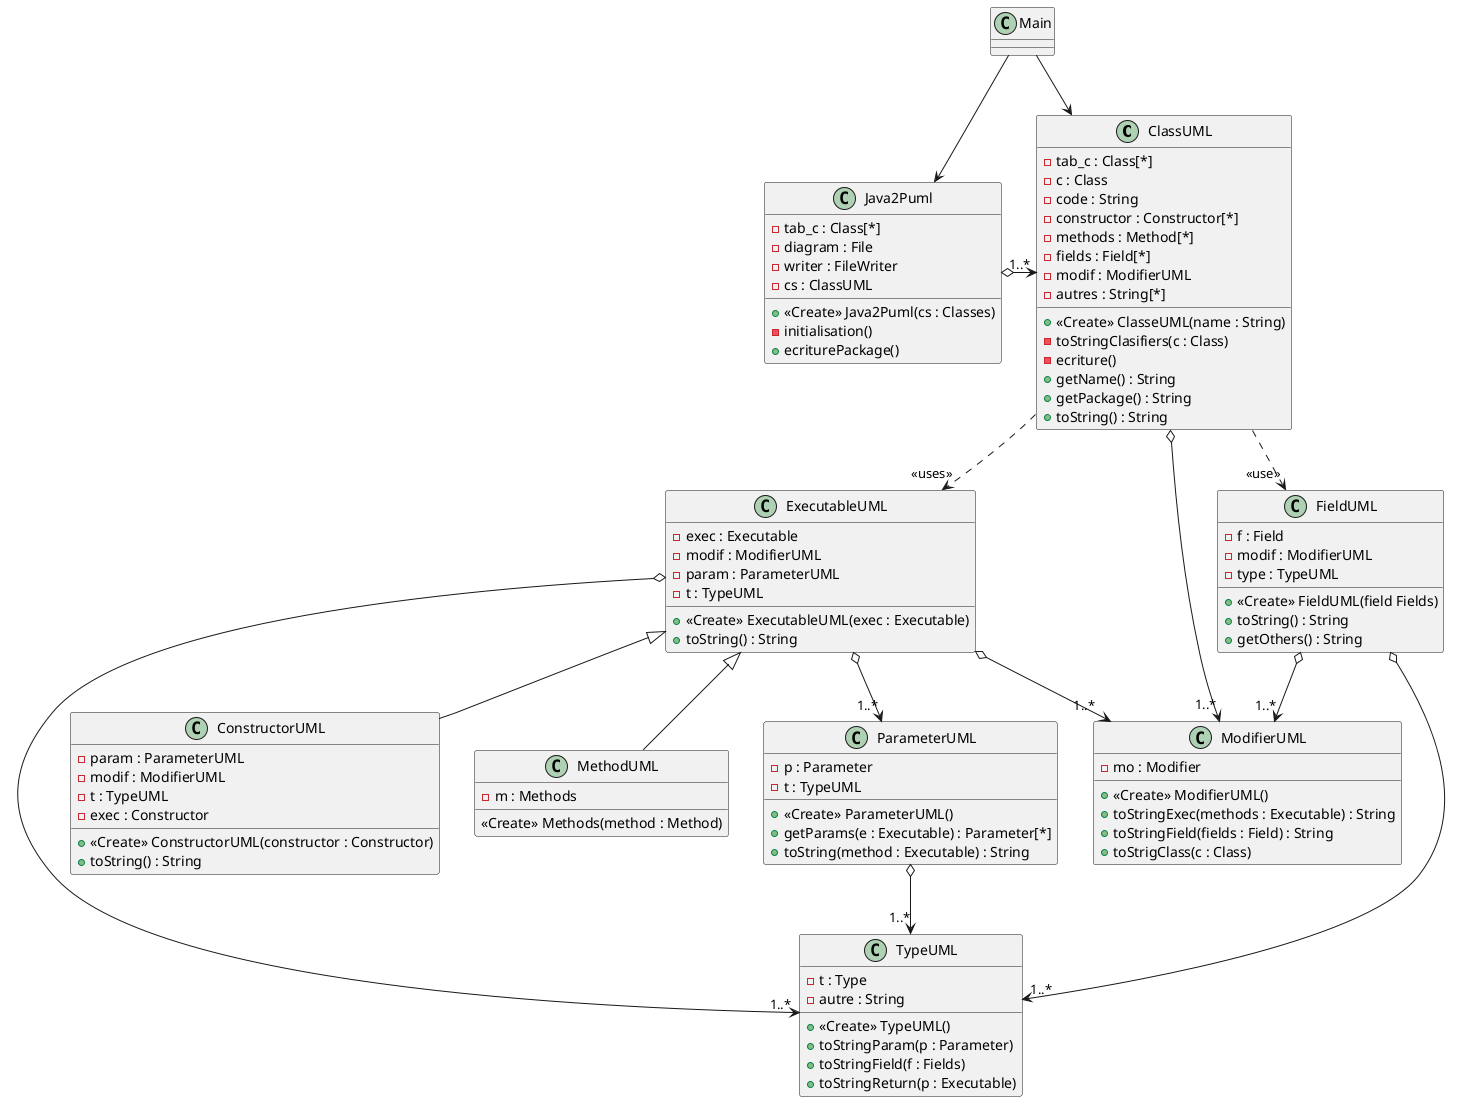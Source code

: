 @startuml
'https://plantuml.com/class-diagram

class Classes as "ClassUML" {
    - tab_c : Class[*]
    - c : Class
    - code : String
    - constructor : Constructor[*]
    - methods : Method[*]
    - fields : Field[*]
    - modif : ModifierUML
    - autres : String[*]
    + <<Create>> ClasseUML(name : String)
    - toStringClasifiers(c : Class)
    - ecriture()
    + getName() : String
    + getPackage() : String
    + toString() : String
}
class Constructors as "ConstructorUML" {
    - param : ParameterUML
    - modif : ModifierUML
    - t : TypeUML
    - exec : Constructor
    + <<Create>> ConstructorUML(constructor : Constructor)
    + toString() : String
}
class Executables as "ExecutableUML" {
    - exec : Executable
    - modif : ModifierUML
    - param : ParameterUML
    - t : TypeUML
    + <<Create>> ExecutableUML(exec : Executable)
    + toString() : String
}
class Fields as "FieldUML" {
    - f : Field
    - modif : ModifierUML
    - type : TypeUML
    + <<Create>> FieldUML(field Fields)
    + toString() : String
    + getOthers() : String
}
class Java2Puml {
    - tab_c : Class[*]
    - diagram : File
    - writer : FileWriter
    - cs : ClassUML
    + <<Create>> Java2Puml(cs : Classes)
    - initialisation()
    + ecriturePackage()
}
class Main {

}
class Methods as "MethodUML" {
    - m : Methods
    <<Create>> Methods(method : Method)
}
class Modifiers as "ModifierUML" {
    - mo : Modifier
    + <<Create>> ModifierUML()
    + toStringExec(methods : Executable) : String
    + toStringField(fields : Field) : String
    + toStrigClass(c : Class)
}
class Parameters as "ParameterUML" {
    - p : Parameter
    - t : TypeUML
    + <<Create>> ParameterUML()
    + getParams(e : Executable) : Parameter[*]
    + toString(method : Executable) : String
}
class Types as "TypeUML" {
    - t : Type
    - autre : String
    + <<Create>> TypeUML()
    + toStringParam(p : Parameter)
    + toStringField(f : Fields)
    + toStringReturn(p : Executable)
}

Main --> Java2Puml
Main --> Classes

Java2Puml o-> "1..*" Classes

Classes ..> "<<uses>>" Executables
Classes ..> "<<use>>" Fields
Classes o-> "1..*" Modifiers

Executables <|-- Methods
Executables <|-- Constructors
Executables o--> "1..*" Parameters
Executables o-> "1..*" Modifiers
Executables o-> "1..*" Types

Parameters o--> "1..*" Types

Fields o--> "1..*" Modifiers
Fields o--> "1..*" Types

@enduml